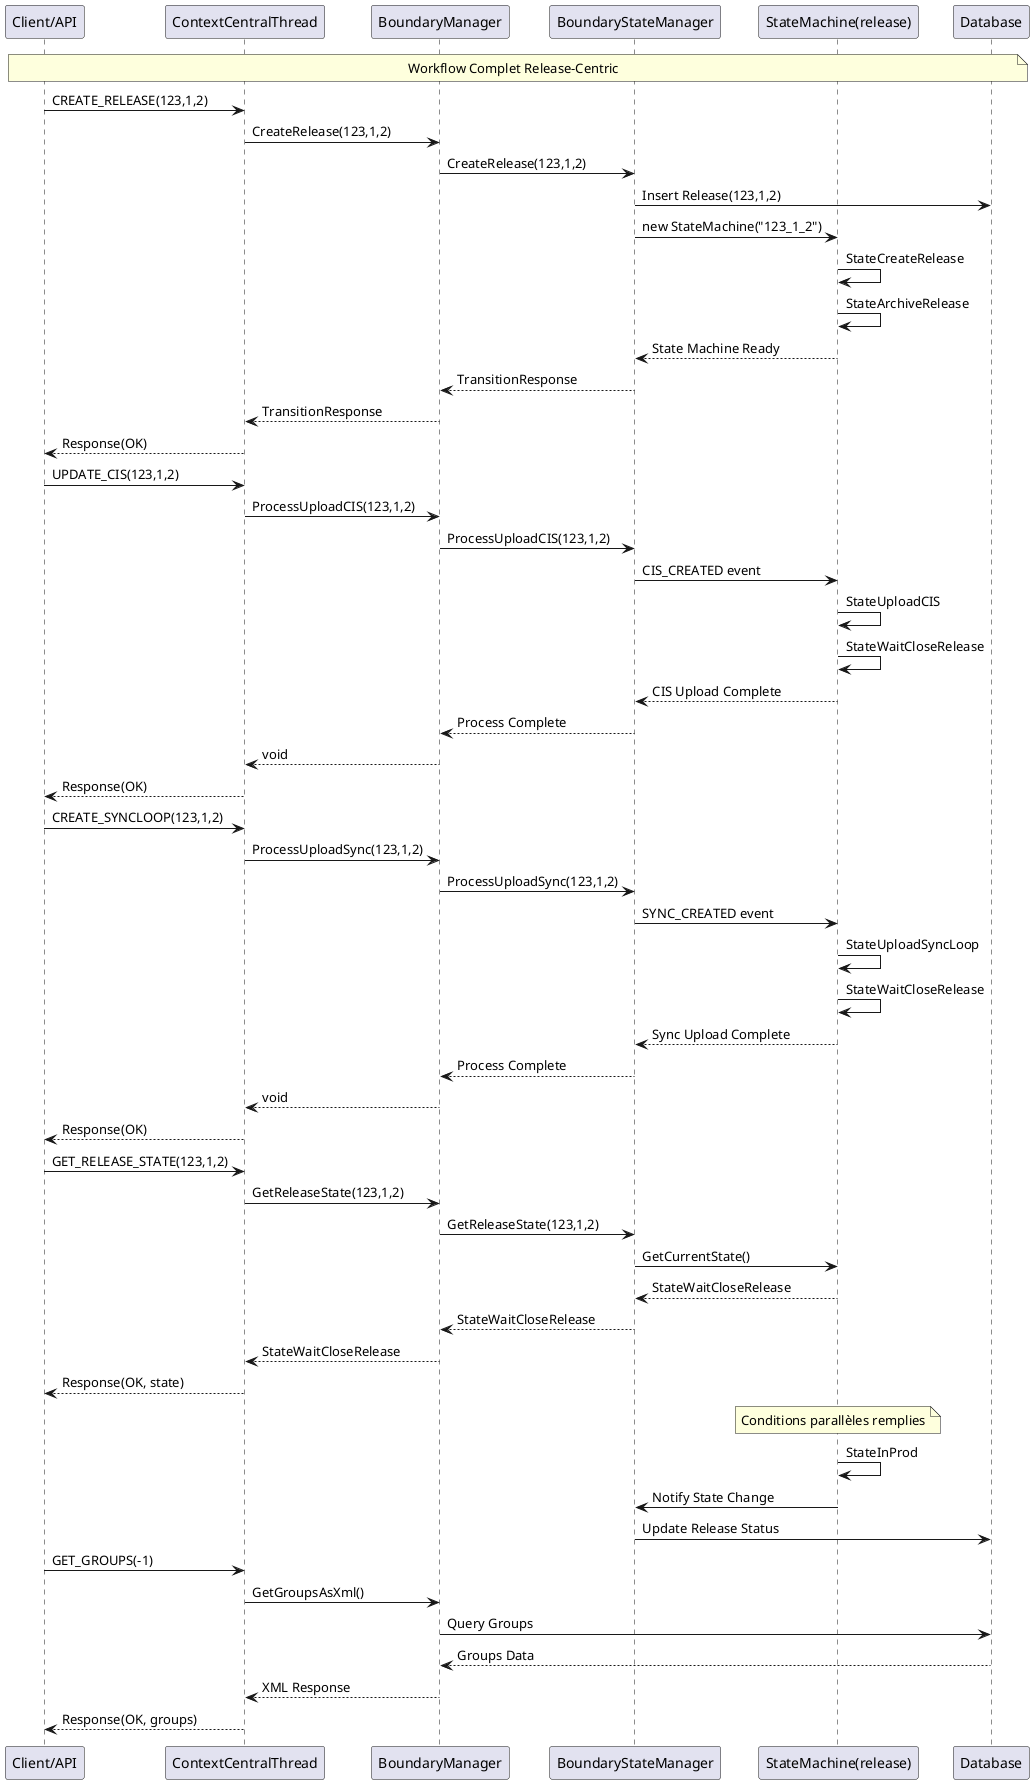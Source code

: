 @startuml workflow.puml

participant Client as "Client/API"
participant CCT as "ContextCentralThread"
participant BM as "BoundaryManager"
participant BSM as "BoundaryStateManager"
participant SM as "StateMachine(release)"
participant DB as "Database"

note over Client,DB: Workflow Complet Release-Centric

' Création Release
Client -> CCT: CREATE_RELEASE(123,1,2)
CCT -> BM: CreateRelease(123,1,2)
BM -> BSM: CreateRelease(123,1,2)
BSM -> DB: Insert Release(123,1,2)
BSM -> SM: new StateMachine("123_1_2")
SM -> SM: StateCreateRelease
SM -> SM: StateArchiveRelease
SM --> BSM: State Machine Ready
BSM --> BM: TransitionResponse
BM --> CCT: TransitionResponse
CCT --> Client: Response(OK)

' Upload CIS
Client -> CCT: UPDATE_CIS(123,1,2)
CCT -> BM: ProcessUploadCIS(123,1,2)
BM -> BSM: ProcessUploadCIS(123,1,2)
BSM -> SM: CIS_CREATED event
SM -> SM: StateUploadCIS
SM -> SM: StateWaitCloseRelease
SM --> BSM: CIS Upload Complete
BSM --> BM: Process Complete
BM --> CCT: void
CCT --> Client: Response(OK)

' Upload Sync
Client -> CCT: CREATE_SYNCLOOP(123,1,2)
CCT -> BM: ProcessUploadSync(123,1,2)
BM -> BSM: ProcessUploadSync(123,1,2)
BSM -> SM: SYNC_CREATED event
SM -> SM: StateUploadSyncLoop
SM -> SM: StateWaitCloseRelease
SM --> BSM: Sync Upload Complete
BSM --> BM: Process Complete
BM --> CCT: void
CCT --> Client: Response(OK)

' Consultation État
Client -> CCT: GET_RELEASE_STATE(123,1,2)
CCT -> BM: GetReleaseState(123,1,2)
BM -> BSM: GetReleaseState(123,1,2)
BSM -> SM: GetCurrentState()
SM --> BSM: StateWaitCloseRelease
BSM --> BM: StateWaitCloseRelease
BM --> CCT: StateWaitCloseRelease
CCT --> Client: Response(OK, state)

' Fermeture Release
note over SM: Conditions parallèles remplies
SM -> SM: StateInProd
SM -> BSM: Notify State Change
BSM -> DB: Update Release Status

' Consultation Traditionnelle
Client -> CCT: GET_GROUPS(-1)
CCT -> BM: GetGroupsAsXml()
BM -> DB: Query Groups
DB --> BM: Groups Data
BM --> CCT: XML Response
CCT --> Client: Response(OK, groups)

@enduml